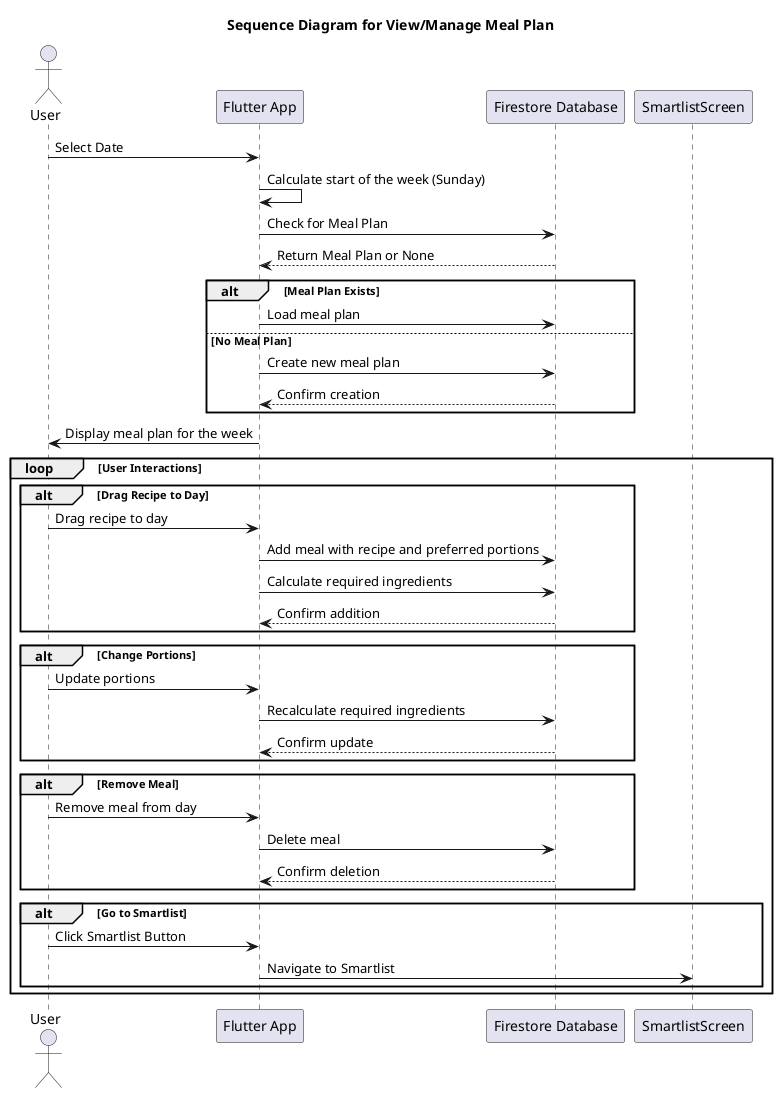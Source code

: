 @startuml
title Sequence Diagram for View/Manage Meal Plan
actor User
participant "Flutter App" as App
participant "Firestore Database" as Firestore

User -> App: Select Date
App -> App: Calculate start of the week (Sunday)

App -> Firestore: Check for Meal Plan
Firestore --> App: Return Meal Plan or None

alt Meal Plan Exists
    App -> Firestore: Load meal plan
else No Meal Plan
    App -> Firestore: Create new meal plan
    Firestore --> App: Confirm creation
end

App -> User: Display meal plan for the week

loop User Interactions
    alt Drag Recipe to Day
        User -> App: Drag recipe to day
        App -> Firestore: Add meal with recipe and preferred portions
        App -> Firestore: Calculate required ingredients
        Firestore --> App: Confirm addition
    end

    alt Change Portions
        User -> App: Update portions
        App -> Firestore: Recalculate required ingredients
        Firestore --> App: Confirm update
    end

    alt Remove Meal
        User -> App: Remove meal from day
        App -> Firestore: Delete meal
        Firestore --> App: Confirm deletion
    end

    alt Go to Smartlist
        User -> App: Click Smartlist Button
        App -> SmartlistScreen: Navigate to Smartlist
    end
end

@enduml
